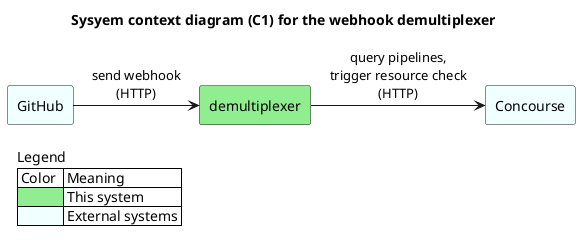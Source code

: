 @startuml
skinparam componentStyle rectangle
skinparam legendBackgroundColor #ffffff
skinparam legendBorderThickness 0

title "Sysyem context diagram (C1) for the webhook demultiplexer"

component [demultiplexer] #lightgreen
component [GitHub] #azure
component [Concourse] #azure

[GitHub] -> [demultiplexer]: send webhook\n(HTTP)
[demultiplexer] -> [Concourse]: query pipelines,\ntrigger resource check\n(HTTP)

legend left
Legend
| Color  | Meaning |
| <#lightgreen> | This system |
| <#azure> | External systems |
endlegend

@enduml
